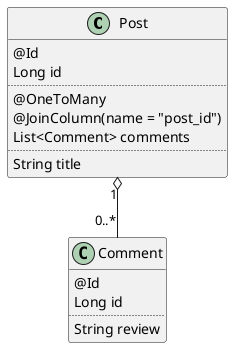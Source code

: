@startuml
'https://plantuml.com/class-diagram

hide empty members

class Post {
    @Id
    Long id
    ..
    @OneToMany
    @JoinColumn(name = "post_id")
    List<Comment> comments
    ..
    String title
}

class Comment {
    @Id
    Long id
    ..
    String review
}

Post "1" o-- "0..*" Comment
@enduml